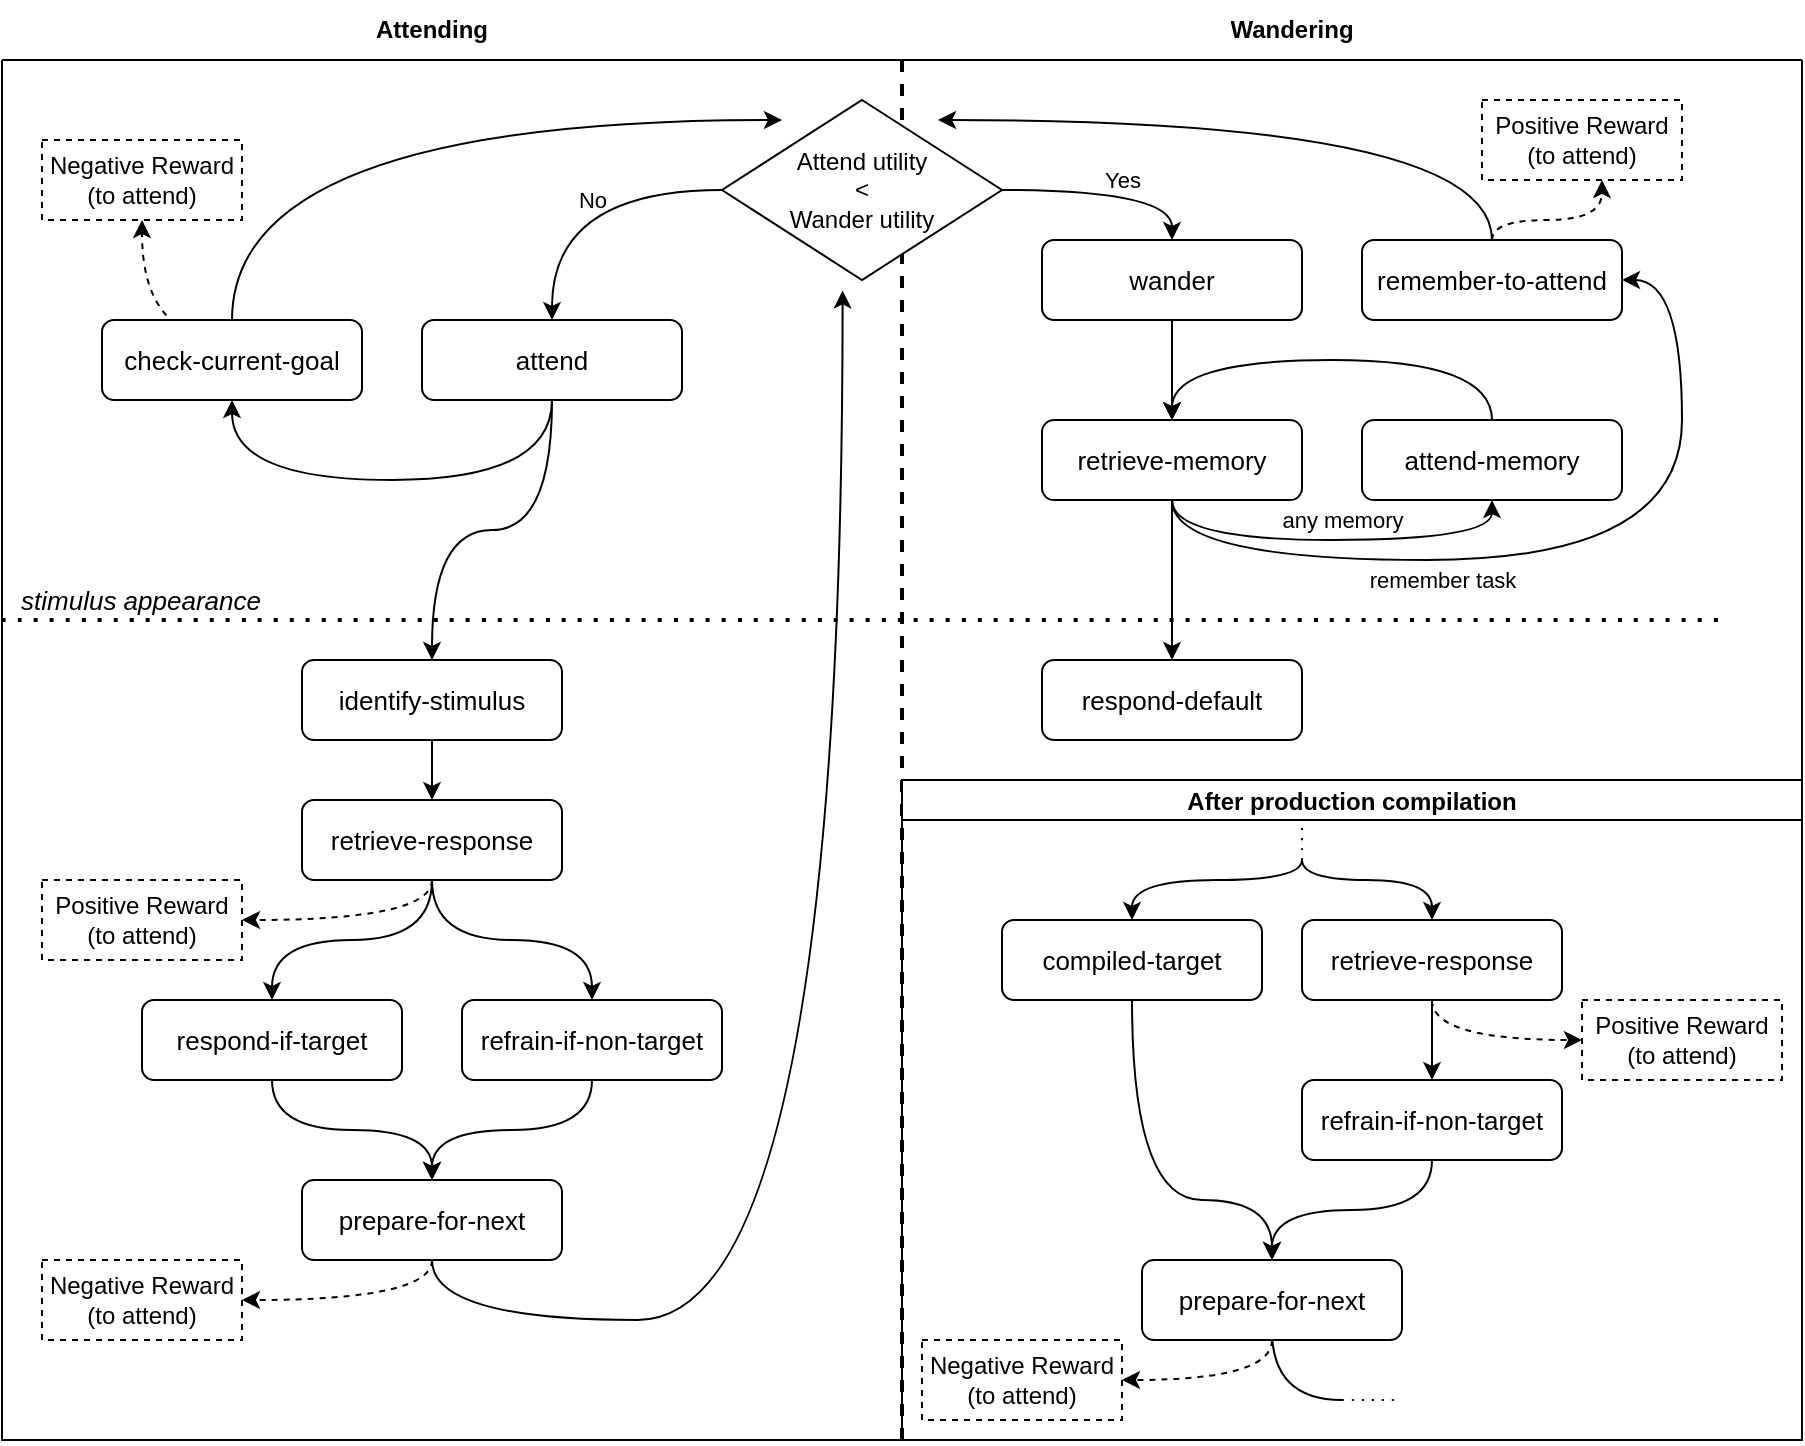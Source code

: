 <mxfile>
    <diagram id="C5RBs43oDa-KdzZeNtuy" name="Page-1">
        <mxGraphModel dx="1798" dy="2134" grid="1" gridSize="10" guides="1" tooltips="1" connect="1" arrows="1" fold="1" page="0" pageScale="1" pageWidth="827" pageHeight="1169" background="none" math="0" shadow="0">
            <root>
                <mxCell id="WIyWlLk6GJQsqaUBKTNV-0"/>
                <mxCell id="WIyWlLk6GJQsqaUBKTNV-1" parent="WIyWlLk6GJQsqaUBKTNV-0"/>
                <mxCell id="55" value="" style="endArrow=none;dashed=1;html=1;strokeWidth=2;entryX=0.5;entryY=0;entryDx=0;entryDy=0;exitX=0.5;exitY=1;exitDx=0;exitDy=0;" parent="WIyWlLk6GJQsqaUBKTNV-1" source="53" target="53" edge="1">
                    <mxGeometry width="50" height="50" relative="1" as="geometry">
                        <mxPoint x="280" y="-570" as="sourcePoint"/>
                        <mxPoint x="330" y="-620" as="targetPoint"/>
                    </mxGeometry>
                </mxCell>
                <mxCell id="53" value="" style="swimlane;startSize=0;fontSize=13;" parent="WIyWlLk6GJQsqaUBKTNV-1" vertex="1">
                    <mxGeometry x="-60" y="-860" width="900" height="690" as="geometry"/>
                </mxCell>
                <mxCell id="78" value="Yes" style="edgeStyle=orthogonalEdgeStyle;curved=1;html=1;entryX=0.5;entryY=0;entryDx=0;entryDy=0;labelBackgroundColor=none;" edge="1" parent="53" source="54" target="70">
                    <mxGeometry x="0.091" y="5" relative="1" as="geometry">
                        <mxPoint as="offset"/>
                    </mxGeometry>
                </mxCell>
                <mxCell id="117" value="No" style="edgeStyle=orthogonalEdgeStyle;curved=1;html=1;entryX=0.5;entryY=0;entryDx=0;entryDy=0;labelBackgroundColor=none;" edge="1" parent="53" source="54" target="73">
                    <mxGeometry x="-0.125" y="5" relative="1" as="geometry">
                        <mxPoint as="offset"/>
                    </mxGeometry>
                </mxCell>
                <mxCell id="54" value="&lt;font style=&quot;font-size: 12px&quot;&gt;Attend utility&lt;br&gt;&amp;lt;&lt;br&gt;Wander utility&lt;br&gt;&lt;/font&gt;" style="rhombus;whiteSpace=wrap;html=1;fillColor=default;" parent="53" vertex="1">
                    <mxGeometry x="360" y="20" width="140" height="90" as="geometry"/>
                </mxCell>
                <mxCell id="59" value="stimulus appearance" style="endArrow=none;dashed=1;html=1;dashPattern=1 3;strokeWidth=2;rounded=0;curved=1;fontStyle=2;spacingLeft=17;labelBackgroundColor=none;fontSize=13;" parent="53" edge="1">
                    <mxGeometry x="-0.861" y="10" width="50" height="50" relative="1" as="geometry">
                        <mxPoint y="280" as="sourcePoint"/>
                        <mxPoint x="860" y="280" as="targetPoint"/>
                        <mxPoint as="offset"/>
                    </mxGeometry>
                </mxCell>
                <mxCell id="68" value="Negative Reward&lt;br&gt;(to attend)" style="rounded=0;whiteSpace=wrap;html=1;dashed=1;" vertex="1" parent="53">
                    <mxGeometry x="20" y="40" width="100" height="40" as="geometry"/>
                </mxCell>
                <mxCell id="80" style="edgeStyle=orthogonalEdgeStyle;curved=1;html=1;labelBackgroundColor=none;" edge="1" parent="53" source="70" target="71">
                    <mxGeometry relative="1" as="geometry"/>
                </mxCell>
                <mxCell id="70" value="&lt;font style=&quot;font-size: 13px&quot;&gt;wander&lt;/font&gt;" style="rounded=1;whiteSpace=wrap;html=1;" vertex="1" parent="53">
                    <mxGeometry x="520" y="90" width="130" height="40" as="geometry"/>
                </mxCell>
                <mxCell id="83" value="any memory" style="edgeStyle=orthogonalEdgeStyle;curved=1;html=1;entryX=0.5;entryY=1;entryDx=0;entryDy=0;labelBackgroundColor=none;exitX=0.5;exitY=1;exitDx=0;exitDy=0;" edge="1" parent="53" source="71" target="75">
                    <mxGeometry x="0.045" y="10" relative="1" as="geometry">
                        <Array as="points">
                            <mxPoint x="585" y="240"/>
                            <mxPoint x="745" y="240"/>
                        </Array>
                        <mxPoint as="offset"/>
                    </mxGeometry>
                </mxCell>
                <mxCell id="87" style="edgeStyle=orthogonalEdgeStyle;curved=1;html=1;labelBackgroundColor=none;" edge="1" parent="53" source="71" target="86">
                    <mxGeometry relative="1" as="geometry"/>
                </mxCell>
                <mxCell id="118" value="remember task" style="edgeStyle=orthogonalEdgeStyle;curved=1;html=1;exitX=0.5;exitY=1;exitDx=0;exitDy=0;entryX=1;entryY=0.5;entryDx=0;entryDy=0;labelBackgroundColor=none;" edge="1" parent="53" source="71" target="72">
                    <mxGeometry x="-0.275" y="-10" relative="1" as="geometry">
                        <Array as="points">
                            <mxPoint x="585" y="250"/>
                            <mxPoint x="840" y="250"/>
                            <mxPoint x="840" y="110"/>
                        </Array>
                        <mxPoint as="offset"/>
                    </mxGeometry>
                </mxCell>
                <mxCell id="71" value="&lt;font style=&quot;font-size: 13px&quot;&gt;retrieve-memory&lt;/font&gt;" style="rounded=1;whiteSpace=wrap;html=1;" vertex="1" parent="53">
                    <mxGeometry x="520" y="180.06" width="130" height="40" as="geometry"/>
                </mxCell>
                <mxCell id="97" style="edgeStyle=orthogonalEdgeStyle;curved=1;html=1;dashed=1;labelBackgroundColor=none;" edge="1" parent="53" source="72" target="96">
                    <mxGeometry relative="1" as="geometry">
                        <Array as="points">
                            <mxPoint x="745" y="80"/>
                            <mxPoint x="800" y="80"/>
                        </Array>
                    </mxGeometry>
                </mxCell>
                <mxCell id="72" value="&lt;font style=&quot;font-size: 13px&quot;&gt;remember-to-attend&lt;/font&gt;" style="rounded=1;whiteSpace=wrap;html=1;" vertex="1" parent="53">
                    <mxGeometry x="680" y="90" width="130" height="40" as="geometry"/>
                </mxCell>
                <mxCell id="93" style="edgeStyle=orthogonalEdgeStyle;curved=1;html=1;entryX=0.5;entryY=1;entryDx=0;entryDy=0;labelBackgroundColor=none;exitX=0.5;exitY=1;exitDx=0;exitDy=0;" edge="1" parent="53" source="73" target="74">
                    <mxGeometry relative="1" as="geometry">
                        <Array as="points">
                            <mxPoint x="275" y="210"/>
                            <mxPoint x="115" y="210"/>
                        </Array>
                    </mxGeometry>
                </mxCell>
                <mxCell id="99" style="edgeStyle=orthogonalEdgeStyle;curved=1;html=1;entryX=0.5;entryY=0;entryDx=0;entryDy=0;labelBackgroundColor=none;" edge="1" parent="53" source="73" target="98">
                    <mxGeometry relative="1" as="geometry">
                        <Array as="points">
                            <mxPoint x="275" y="235"/>
                            <mxPoint x="215" y="235"/>
                        </Array>
                    </mxGeometry>
                </mxCell>
                <mxCell id="73" value="&lt;font style=&quot;font-size: 13px&quot;&gt;attend&lt;/font&gt;" style="rounded=1;whiteSpace=wrap;html=1;" vertex="1" parent="53">
                    <mxGeometry x="210" y="130" width="130" height="40" as="geometry"/>
                </mxCell>
                <mxCell id="95" style="edgeStyle=orthogonalEdgeStyle;curved=1;html=1;labelBackgroundColor=none;dashed=1;" edge="1" parent="53" target="68">
                    <mxGeometry relative="1" as="geometry">
                        <mxPoint x="115" y="140" as="sourcePoint"/>
                        <Array as="points">
                            <mxPoint x="70" y="140"/>
                        </Array>
                    </mxGeometry>
                </mxCell>
                <mxCell id="74" value="&lt;span style=&quot;font-size: 13px&quot;&gt;check-current-goal&lt;/span&gt;" style="rounded=1;whiteSpace=wrap;html=1;" vertex="1" parent="53">
                    <mxGeometry x="50" y="130" width="130" height="40" as="geometry"/>
                </mxCell>
                <mxCell id="84" style="edgeStyle=orthogonalEdgeStyle;curved=1;html=1;entryX=0.5;entryY=0;entryDx=0;entryDy=0;labelBackgroundColor=none;exitX=0.5;exitY=0;exitDx=0;exitDy=0;" edge="1" parent="53" source="75" target="71">
                    <mxGeometry relative="1" as="geometry">
                        <Array as="points">
                            <mxPoint x="745" y="150.06"/>
                            <mxPoint x="585" y="150.06"/>
                        </Array>
                    </mxGeometry>
                </mxCell>
                <mxCell id="75" value="&lt;font style=&quot;font-size: 13px&quot;&gt;attend-memory&lt;/font&gt;" style="rounded=1;whiteSpace=wrap;html=1;" vertex="1" parent="53">
                    <mxGeometry x="680" y="180.06" width="130" height="40" as="geometry"/>
                </mxCell>
                <mxCell id="86" value="&lt;font style=&quot;font-size: 13px&quot;&gt;respond-default&lt;/font&gt;" style="rounded=1;whiteSpace=wrap;html=1;" vertex="1" parent="53">
                    <mxGeometry x="520" y="300" width="130" height="40" as="geometry"/>
                </mxCell>
                <mxCell id="96" value="Positive Reward&lt;br&gt;(to attend)" style="rounded=0;whiteSpace=wrap;html=1;dashed=1;" vertex="1" parent="53">
                    <mxGeometry x="740" y="20" width="100" height="40" as="geometry"/>
                </mxCell>
                <mxCell id="109" value="" style="edgeStyle=orthogonalEdgeStyle;curved=1;html=1;labelBackgroundColor=none;" edge="1" parent="53" source="98" target="100">
                    <mxGeometry relative="1" as="geometry"/>
                </mxCell>
                <mxCell id="98" value="&lt;font style=&quot;font-size: 13px&quot;&gt;identify-stimulus&lt;/font&gt;" style="rounded=1;whiteSpace=wrap;html=1;" vertex="1" parent="53">
                    <mxGeometry x="150" y="300" width="130" height="40" as="geometry"/>
                </mxCell>
                <mxCell id="104" style="edgeStyle=orthogonalEdgeStyle;curved=1;html=1;entryX=0.5;entryY=0;entryDx=0;entryDy=0;labelBackgroundColor=none;" edge="1" parent="53" source="100" target="101">
                    <mxGeometry relative="1" as="geometry"/>
                </mxCell>
                <mxCell id="105" style="edgeStyle=orthogonalEdgeStyle;curved=1;html=1;entryX=0.5;entryY=0;entryDx=0;entryDy=0;labelBackgroundColor=none;" edge="1" parent="53" source="100" target="102">
                    <mxGeometry relative="1" as="geometry"/>
                </mxCell>
                <mxCell id="108" style="edgeStyle=orthogonalEdgeStyle;curved=1;html=1;labelBackgroundColor=none;exitX=0.5;exitY=1;exitDx=0;exitDy=0;dashed=1;" edge="1" parent="53" source="100" target="107">
                    <mxGeometry relative="1" as="geometry"/>
                </mxCell>
                <mxCell id="100" value="&lt;span style=&quot;font-size: 13px&quot;&gt;retrieve-response&lt;br&gt;&lt;/span&gt;" style="rounded=1;whiteSpace=wrap;html=1;" vertex="1" parent="53">
                    <mxGeometry x="150" y="370" width="130" height="40" as="geometry"/>
                </mxCell>
                <mxCell id="111" value="" style="edgeStyle=orthogonalEdgeStyle;curved=1;html=1;labelBackgroundColor=none;" edge="1" parent="53" source="101" target="110">
                    <mxGeometry relative="1" as="geometry"/>
                </mxCell>
                <mxCell id="101" value="&lt;span style=&quot;font-size: 13px&quot;&gt;respond-if-target&lt;br&gt;&lt;/span&gt;" style="rounded=1;whiteSpace=wrap;html=1;" vertex="1" parent="53">
                    <mxGeometry x="70" y="470" width="130" height="40" as="geometry"/>
                </mxCell>
                <mxCell id="112" value="" style="edgeStyle=orthogonalEdgeStyle;curved=1;html=1;labelBackgroundColor=none;" edge="1" parent="53" source="102" target="110">
                    <mxGeometry relative="1" as="geometry"/>
                </mxCell>
                <mxCell id="102" value="&lt;span style=&quot;font-size: 13px&quot;&gt;refrain-if-non-target&lt;br&gt;&lt;/span&gt;" style="rounded=1;whiteSpace=wrap;html=1;" vertex="1" parent="53">
                    <mxGeometry x="230" y="470" width="130" height="40" as="geometry"/>
                </mxCell>
                <mxCell id="107" value="Positive Reward&lt;br&gt;(to attend)" style="rounded=0;whiteSpace=wrap;html=1;dashed=1;" vertex="1" parent="53">
                    <mxGeometry x="20" y="410" width="100" height="40" as="geometry"/>
                </mxCell>
                <mxCell id="114" style="edgeStyle=orthogonalEdgeStyle;curved=1;html=1;exitX=0.5;exitY=1;exitDx=0;exitDy=0;labelBackgroundColor=none;entryX=0.467;entryY=0.167;entryDx=0;entryDy=0;entryPerimeter=0;" edge="1" parent="53" source="110" target="53">
                    <mxGeometry relative="1" as="geometry">
                        <mxPoint x="420" y="130" as="targetPoint"/>
                        <Array as="points">
                            <mxPoint x="215" y="630"/>
                            <mxPoint x="420" y="630"/>
                        </Array>
                    </mxGeometry>
                </mxCell>
                <mxCell id="116" style="edgeStyle=orthogonalEdgeStyle;curved=1;html=1;exitX=0.5;exitY=1;exitDx=0;exitDy=0;entryX=1;entryY=0.5;entryDx=0;entryDy=0;labelBackgroundColor=none;dashed=1;" edge="1" parent="53" source="110" target="113">
                    <mxGeometry relative="1" as="geometry"/>
                </mxCell>
                <mxCell id="110" value="&lt;span style=&quot;font-size: 13px&quot;&gt;prepare-for-next&lt;br&gt;&lt;/span&gt;" style="rounded=1;whiteSpace=wrap;html=1;" vertex="1" parent="53">
                    <mxGeometry x="150" y="560" width="130" height="40" as="geometry"/>
                </mxCell>
                <mxCell id="113" value="Negative Reward&lt;br&gt;(to attend)" style="rounded=0;whiteSpace=wrap;html=1;dashed=1;" vertex="1" parent="53">
                    <mxGeometry x="20" y="600" width="100" height="40" as="geometry"/>
                </mxCell>
                <mxCell id="181" value="After production compilation" style="swimlane;startSize=20;" vertex="1" parent="53">
                    <mxGeometry x="450" y="360" width="450" height="330" as="geometry"/>
                </mxCell>
                <mxCell id="160" value="&lt;span style=&quot;font-size: 13px&quot;&gt;retrieve-response&lt;br&gt;&lt;/span&gt;" style="rounded=1;whiteSpace=wrap;html=1;" vertex="1" parent="181">
                    <mxGeometry x="200" y="70" width="130" height="40" as="geometry"/>
                </mxCell>
                <mxCell id="162" value="&lt;span style=&quot;font-size: 13px&quot;&gt;compiled-target&lt;br&gt;&lt;/span&gt;" style="rounded=1;whiteSpace=wrap;html=1;" vertex="1" parent="181">
                    <mxGeometry x="50" y="70" width="130" height="40" as="geometry"/>
                </mxCell>
                <mxCell id="164" value="&lt;span style=&quot;font-size: 13px&quot;&gt;refrain-if-non-target&lt;br&gt;&lt;/span&gt;" style="rounded=1;whiteSpace=wrap;html=1;" vertex="1" parent="181">
                    <mxGeometry x="200" y="150" width="130" height="40" as="geometry"/>
                </mxCell>
                <mxCell id="158" style="edgeStyle=orthogonalEdgeStyle;curved=1;html=1;entryX=0.5;entryY=0;entryDx=0;entryDy=0;labelBackgroundColor=none;" edge="1" parent="181" source="160" target="164">
                    <mxGeometry relative="1" as="geometry"/>
                </mxCell>
                <mxCell id="174" style="edgeStyle=orthogonalEdgeStyle;curved=1;html=1;labelBackgroundColor=none;endArrow=none;endFill=0;" edge="1" parent="181">
                    <mxGeometry relative="1" as="geometry">
                        <mxPoint x="185" y="275" as="sourcePoint"/>
                        <mxPoint x="220" y="310" as="targetPoint"/>
                        <Array as="points">
                            <mxPoint x="185" y="310"/>
                        </Array>
                    </mxGeometry>
                </mxCell>
                <mxCell id="167" value="&lt;span style=&quot;font-size: 13px&quot;&gt;prepare-for-next&lt;br&gt;&lt;/span&gt;" style="rounded=1;whiteSpace=wrap;html=1;" vertex="1" parent="181">
                    <mxGeometry x="120" y="240" width="130" height="40" as="geometry"/>
                </mxCell>
                <mxCell id="161" value="" style="edgeStyle=orthogonalEdgeStyle;curved=1;html=1;labelBackgroundColor=none;" edge="1" parent="181" source="162" target="167">
                    <mxGeometry relative="1" as="geometry">
                        <Array as="points">
                            <mxPoint x="115" y="210"/>
                            <mxPoint x="185" y="210"/>
                        </Array>
                    </mxGeometry>
                </mxCell>
                <mxCell id="163" value="" style="edgeStyle=orthogonalEdgeStyle;curved=1;html=1;labelBackgroundColor=none;" edge="1" parent="181" source="164" target="167">
                    <mxGeometry relative="1" as="geometry"/>
                </mxCell>
                <mxCell id="166" style="edgeStyle=orthogonalEdgeStyle;curved=1;html=1;exitX=0.5;exitY=1;exitDx=0;exitDy=0;entryX=1;entryY=0.5;entryDx=0;entryDy=0;labelBackgroundColor=none;dashed=1;" edge="1" parent="181" source="167" target="168">
                    <mxGeometry relative="1" as="geometry"/>
                </mxCell>
                <mxCell id="171" value="" style="endArrow=classic;html=1;labelBackgroundColor=none;curved=1;entryX=0.5;entryY=0;entryDx=0;entryDy=0;edgeStyle=orthogonalEdgeStyle;" edge="1" parent="181" target="160">
                    <mxGeometry width="50" height="50" relative="1" as="geometry">
                        <mxPoint x="200" y="40" as="sourcePoint"/>
                        <mxPoint x="260" y="-10" as="targetPoint"/>
                        <Array as="points">
                            <mxPoint x="200" y="50"/>
                            <mxPoint x="265" y="50"/>
                        </Array>
                    </mxGeometry>
                </mxCell>
                <mxCell id="176" value="" style="endArrow=none;html=1;labelBackgroundColor=none;curved=1;dashed=1;dashPattern=1 4;endFill=0;" edge="1" parent="181">
                    <mxGeometry width="50" height="50" relative="1" as="geometry">
                        <mxPoint x="220" y="310" as="sourcePoint"/>
                        <mxPoint x="250" y="310" as="targetPoint"/>
                    </mxGeometry>
                </mxCell>
                <mxCell id="159" style="edgeStyle=orthogonalEdgeStyle;curved=1;html=1;labelBackgroundColor=none;exitX=0.5;exitY=1;exitDx=0;exitDy=0;dashed=1;" edge="1" parent="181" source="160" target="165">
                    <mxGeometry relative="1" as="geometry"/>
                </mxCell>
                <mxCell id="175" value="" style="endArrow=classic;html=1;labelBackgroundColor=none;curved=1;entryX=0.5;entryY=0;entryDx=0;entryDy=0;edgeStyle=orthogonalEdgeStyle;" edge="1" parent="181" target="162">
                    <mxGeometry width="50" height="50" relative="1" as="geometry">
                        <mxPoint x="200" y="40" as="sourcePoint"/>
                        <mxPoint x="275" y="80" as="targetPoint"/>
                        <Array as="points">
                            <mxPoint x="200" y="50"/>
                            <mxPoint x="115" y="50"/>
                        </Array>
                    </mxGeometry>
                </mxCell>
                <mxCell id="165" value="Positive Reward&lt;br&gt;(to attend)" style="rounded=0;whiteSpace=wrap;html=1;dashed=1;" vertex="1" parent="181">
                    <mxGeometry x="340" y="110" width="100" height="40" as="geometry"/>
                </mxCell>
                <mxCell id="177" value="" style="endArrow=none;html=1;labelBackgroundColor=none;curved=1;dashed=1;dashPattern=1 4;endFill=0;" edge="1" parent="181">
                    <mxGeometry width="50" height="50" relative="1" as="geometry">
                        <mxPoint x="200" y="40" as="sourcePoint"/>
                        <mxPoint x="200" y="20" as="targetPoint"/>
                    </mxGeometry>
                </mxCell>
                <mxCell id="168" value="Negative Reward&lt;br&gt;(to attend)" style="rounded=0;whiteSpace=wrap;html=1;dashed=1;" vertex="1" parent="181">
                    <mxGeometry x="10" y="280" width="100" height="40" as="geometry"/>
                </mxCell>
                <mxCell id="57" value="&lt;b&gt;Attending&lt;/b&gt;" style="text;html=1;strokeColor=none;fillColor=none;align=center;verticalAlign=middle;whiteSpace=wrap;rounded=0;" parent="WIyWlLk6GJQsqaUBKTNV-1" vertex="1">
                    <mxGeometry x="-60" y="-890" width="430" height="30" as="geometry"/>
                </mxCell>
                <mxCell id="94" style="edgeStyle=orthogonalEdgeStyle;curved=1;html=1;labelBackgroundColor=none;" edge="1" parent="WIyWlLk6GJQsqaUBKTNV-1" source="74">
                    <mxGeometry relative="1" as="geometry">
                        <mxPoint x="330" y="-830" as="targetPoint"/>
                        <Array as="points">
                            <mxPoint x="55" y="-830"/>
                        </Array>
                    </mxGeometry>
                </mxCell>
                <mxCell id="58" value="&lt;b&gt;Wandering&lt;/b&gt;" style="text;html=1;strokeColor=none;fillColor=none;align=center;verticalAlign=middle;whiteSpace=wrap;rounded=0;" parent="WIyWlLk6GJQsqaUBKTNV-1" vertex="1">
                    <mxGeometry x="370" y="-890" width="430" height="30" as="geometry"/>
                </mxCell>
                <mxCell id="77" style="edgeStyle=orthogonalEdgeStyle;curved=1;html=1;exitX=0.5;exitY=0;exitDx=0;exitDy=0;" edge="1" parent="WIyWlLk6GJQsqaUBKTNV-1" source="72">
                    <mxGeometry relative="1" as="geometry">
                        <mxPoint x="408" y="-830" as="targetPoint"/>
                        <Array as="points">
                            <mxPoint x="685" y="-830"/>
                        </Array>
                    </mxGeometry>
                </mxCell>
            </root>
        </mxGraphModel>
    </diagram>
</mxfile>